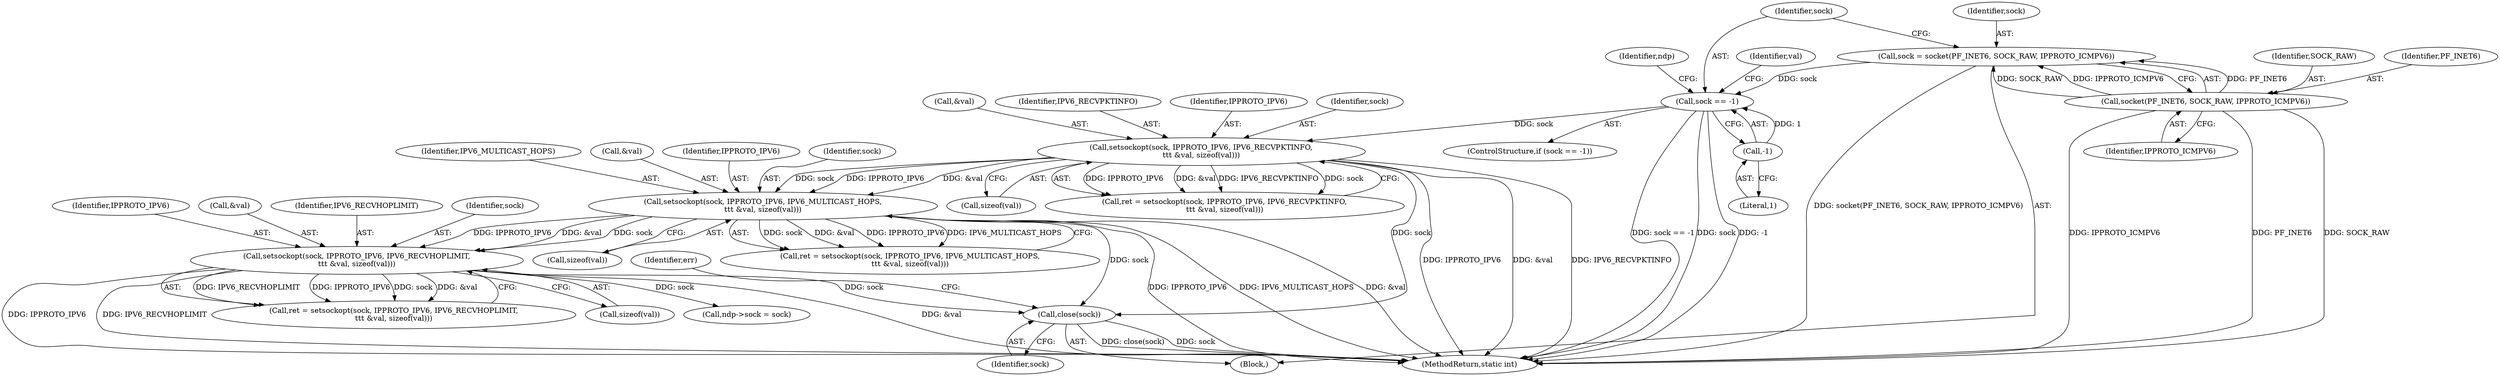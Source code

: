 digraph "0_libndp_a4892df306e0532487f1634ba6d4c6d4bb381c7f_0@API" {
"1000214" [label="(Call,close(sock))"];
"1000184" [label="(Call,setsockopt(sock, IPPROTO_IPV6, IPV6_RECVHOPLIMIT,\n\t\t\t &val, sizeof(val)))"];
"1000157" [label="(Call,setsockopt(sock, IPPROTO_IPV6, IPV6_MULTICAST_HOPS,\n\t\t\t &val, sizeof(val)))"];
"1000130" [label="(Call,setsockopt(sock, IPPROTO_IPV6, IPV6_RECVPKTINFO,\n\t\t\t &val, sizeof(val)))"];
"1000114" [label="(Call,sock == -1)"];
"1000107" [label="(Call,sock = socket(PF_INET6, SOCK_RAW, IPPROTO_ICMPV6))"];
"1000109" [label="(Call,socket(PF_INET6, SOCK_RAW, IPPROTO_ICMPV6))"];
"1000116" [label="(Call,-1)"];
"1000157" [label="(Call,setsockopt(sock, IPPROTO_IPV6, IPV6_MULTICAST_HOPS,\n\t\t\t &val, sizeof(val)))"];
"1000114" [label="(Call,sock == -1)"];
"1000134" [label="(Call,&val)"];
"1000186" [label="(Identifier,IPPROTO_IPV6)"];
"1000160" [label="(Identifier,IPV6_MULTICAST_HOPS)"];
"1000184" [label="(Call,setsockopt(sock, IPPROTO_IPV6, IPV6_RECVHOPLIMIT,\n\t\t\t &val, sizeof(val)))"];
"1000136" [label="(Call,sizeof(val))"];
"1000217" [label="(Identifier,err)"];
"1000214" [label="(Call,close(sock))"];
"1000113" [label="(ControlStructure,if (sock == -1))"];
"1000117" [label="(Literal,1)"];
"1000107" [label="(Call,sock = socket(PF_INET6, SOCK_RAW, IPPROTO_ICMPV6))"];
"1000133" [label="(Identifier,IPV6_RECVPKTINFO)"];
"1000116" [label="(Call,-1)"];
"1000161" [label="(Call,&val)"];
"1000215" [label="(Identifier,sock)"];
"1000132" [label="(Identifier,IPPROTO_IPV6)"];
"1000120" [label="(Identifier,ndp)"];
"1000111" [label="(Identifier,SOCK_RAW)"];
"1000115" [label="(Identifier,sock)"];
"1000188" [label="(Call,&val)"];
"1000187" [label="(Identifier,IPV6_RECVHOPLIMIT)"];
"1000131" [label="(Identifier,sock)"];
"1000163" [label="(Call,sizeof(val))"];
"1000112" [label="(Identifier,IPPROTO_ICMPV6)"];
"1000159" [label="(Identifier,IPPROTO_IPV6)"];
"1000110" [label="(Identifier,PF_INET6)"];
"1000185" [label="(Identifier,sock)"];
"1000128" [label="(Call,ret = setsockopt(sock, IPPROTO_IPV6, IPV6_RECVPKTINFO,\n\t\t\t &val, sizeof(val)))"];
"1000158" [label="(Identifier,sock)"];
"1000108" [label="(Identifier,sock)"];
"1000182" [label="(Call,ret = setsockopt(sock, IPPROTO_IPV6, IPV6_RECVHOPLIMIT,\n\t\t\t &val, sizeof(val)))"];
"1000218" [label="(MethodReturn,static int)"];
"1000190" [label="(Call,sizeof(val))"];
"1000155" [label="(Call,ret = setsockopt(sock, IPPROTO_IPV6, IPV6_MULTICAST_HOPS,\n\t\t\t &val, sizeof(val)))"];
"1000126" [label="(Identifier,val)"];
"1000109" [label="(Call,socket(PF_INET6, SOCK_RAW, IPPROTO_ICMPV6))"];
"1000130" [label="(Call,setsockopt(sock, IPPROTO_IPV6, IPV6_RECVPKTINFO,\n\t\t\t &val, sizeof(val)))"];
"1000206" [label="(Call,ndp->sock = sock)"];
"1000102" [label="(Block,)"];
"1000214" -> "1000102"  [label="AST: "];
"1000214" -> "1000215"  [label="CFG: "];
"1000215" -> "1000214"  [label="AST: "];
"1000217" -> "1000214"  [label="CFG: "];
"1000214" -> "1000218"  [label="DDG: close(sock)"];
"1000214" -> "1000218"  [label="DDG: sock"];
"1000184" -> "1000214"  [label="DDG: sock"];
"1000157" -> "1000214"  [label="DDG: sock"];
"1000130" -> "1000214"  [label="DDG: sock"];
"1000184" -> "1000182"  [label="AST: "];
"1000184" -> "1000190"  [label="CFG: "];
"1000185" -> "1000184"  [label="AST: "];
"1000186" -> "1000184"  [label="AST: "];
"1000187" -> "1000184"  [label="AST: "];
"1000188" -> "1000184"  [label="AST: "];
"1000190" -> "1000184"  [label="AST: "];
"1000182" -> "1000184"  [label="CFG: "];
"1000184" -> "1000218"  [label="DDG: &val"];
"1000184" -> "1000218"  [label="DDG: IPPROTO_IPV6"];
"1000184" -> "1000218"  [label="DDG: IPV6_RECVHOPLIMIT"];
"1000184" -> "1000182"  [label="DDG: IPV6_RECVHOPLIMIT"];
"1000184" -> "1000182"  [label="DDG: IPPROTO_IPV6"];
"1000184" -> "1000182"  [label="DDG: sock"];
"1000184" -> "1000182"  [label="DDG: &val"];
"1000157" -> "1000184"  [label="DDG: sock"];
"1000157" -> "1000184"  [label="DDG: IPPROTO_IPV6"];
"1000157" -> "1000184"  [label="DDG: &val"];
"1000184" -> "1000206"  [label="DDG: sock"];
"1000157" -> "1000155"  [label="AST: "];
"1000157" -> "1000163"  [label="CFG: "];
"1000158" -> "1000157"  [label="AST: "];
"1000159" -> "1000157"  [label="AST: "];
"1000160" -> "1000157"  [label="AST: "];
"1000161" -> "1000157"  [label="AST: "];
"1000163" -> "1000157"  [label="AST: "];
"1000155" -> "1000157"  [label="CFG: "];
"1000157" -> "1000218"  [label="DDG: IPPROTO_IPV6"];
"1000157" -> "1000218"  [label="DDG: IPV6_MULTICAST_HOPS"];
"1000157" -> "1000218"  [label="DDG: &val"];
"1000157" -> "1000155"  [label="DDG: sock"];
"1000157" -> "1000155"  [label="DDG: &val"];
"1000157" -> "1000155"  [label="DDG: IPPROTO_IPV6"];
"1000157" -> "1000155"  [label="DDG: IPV6_MULTICAST_HOPS"];
"1000130" -> "1000157"  [label="DDG: sock"];
"1000130" -> "1000157"  [label="DDG: IPPROTO_IPV6"];
"1000130" -> "1000157"  [label="DDG: &val"];
"1000130" -> "1000128"  [label="AST: "];
"1000130" -> "1000136"  [label="CFG: "];
"1000131" -> "1000130"  [label="AST: "];
"1000132" -> "1000130"  [label="AST: "];
"1000133" -> "1000130"  [label="AST: "];
"1000134" -> "1000130"  [label="AST: "];
"1000136" -> "1000130"  [label="AST: "];
"1000128" -> "1000130"  [label="CFG: "];
"1000130" -> "1000218"  [label="DDG: IPPROTO_IPV6"];
"1000130" -> "1000218"  [label="DDG: &val"];
"1000130" -> "1000218"  [label="DDG: IPV6_RECVPKTINFO"];
"1000130" -> "1000128"  [label="DDG: IPPROTO_IPV6"];
"1000130" -> "1000128"  [label="DDG: &val"];
"1000130" -> "1000128"  [label="DDG: IPV6_RECVPKTINFO"];
"1000130" -> "1000128"  [label="DDG: sock"];
"1000114" -> "1000130"  [label="DDG: sock"];
"1000114" -> "1000113"  [label="AST: "];
"1000114" -> "1000116"  [label="CFG: "];
"1000115" -> "1000114"  [label="AST: "];
"1000116" -> "1000114"  [label="AST: "];
"1000120" -> "1000114"  [label="CFG: "];
"1000126" -> "1000114"  [label="CFG: "];
"1000114" -> "1000218"  [label="DDG: sock == -1"];
"1000114" -> "1000218"  [label="DDG: sock"];
"1000114" -> "1000218"  [label="DDG: -1"];
"1000107" -> "1000114"  [label="DDG: sock"];
"1000116" -> "1000114"  [label="DDG: 1"];
"1000107" -> "1000102"  [label="AST: "];
"1000107" -> "1000109"  [label="CFG: "];
"1000108" -> "1000107"  [label="AST: "];
"1000109" -> "1000107"  [label="AST: "];
"1000115" -> "1000107"  [label="CFG: "];
"1000107" -> "1000218"  [label="DDG: socket(PF_INET6, SOCK_RAW, IPPROTO_ICMPV6)"];
"1000109" -> "1000107"  [label="DDG: PF_INET6"];
"1000109" -> "1000107"  [label="DDG: SOCK_RAW"];
"1000109" -> "1000107"  [label="DDG: IPPROTO_ICMPV6"];
"1000109" -> "1000112"  [label="CFG: "];
"1000110" -> "1000109"  [label="AST: "];
"1000111" -> "1000109"  [label="AST: "];
"1000112" -> "1000109"  [label="AST: "];
"1000109" -> "1000218"  [label="DDG: IPPROTO_ICMPV6"];
"1000109" -> "1000218"  [label="DDG: PF_INET6"];
"1000109" -> "1000218"  [label="DDG: SOCK_RAW"];
"1000116" -> "1000117"  [label="CFG: "];
"1000117" -> "1000116"  [label="AST: "];
}
